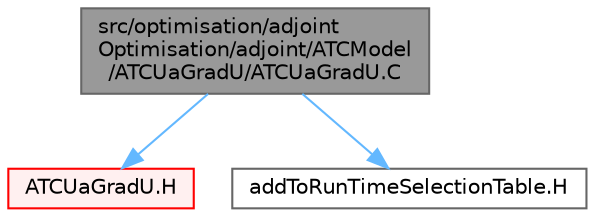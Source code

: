 digraph "src/optimisation/adjointOptimisation/adjoint/ATCModel/ATCUaGradU/ATCUaGradU.C"
{
 // LATEX_PDF_SIZE
  bgcolor="transparent";
  edge [fontname=Helvetica,fontsize=10,labelfontname=Helvetica,labelfontsize=10];
  node [fontname=Helvetica,fontsize=10,shape=box,height=0.2,width=0.4];
  Node1 [id="Node000001",label="src/optimisation/adjoint\lOptimisation/adjoint/ATCModel\l/ATCUaGradU/ATCUaGradU.C",height=0.2,width=0.4,color="gray40", fillcolor="grey60", style="filled", fontcolor="black",tooltip=" "];
  Node1 -> Node2 [id="edge1_Node000001_Node000002",color="steelblue1",style="solid",tooltip=" "];
  Node2 [id="Node000002",label="ATCUaGradU.H",height=0.2,width=0.4,color="red", fillcolor="#FFF0F0", style="filled",URL="$ATCUaGradU_8H.html",tooltip=" "];
  Node1 -> Node497 [id="edge2_Node000001_Node000497",color="steelblue1",style="solid",tooltip=" "];
  Node497 [id="Node000497",label="addToRunTimeSelectionTable.H",height=0.2,width=0.4,color="grey40", fillcolor="white", style="filled",URL="$addToRunTimeSelectionTable_8H.html",tooltip="Macros for easy insertion into run-time selection tables."];
}

